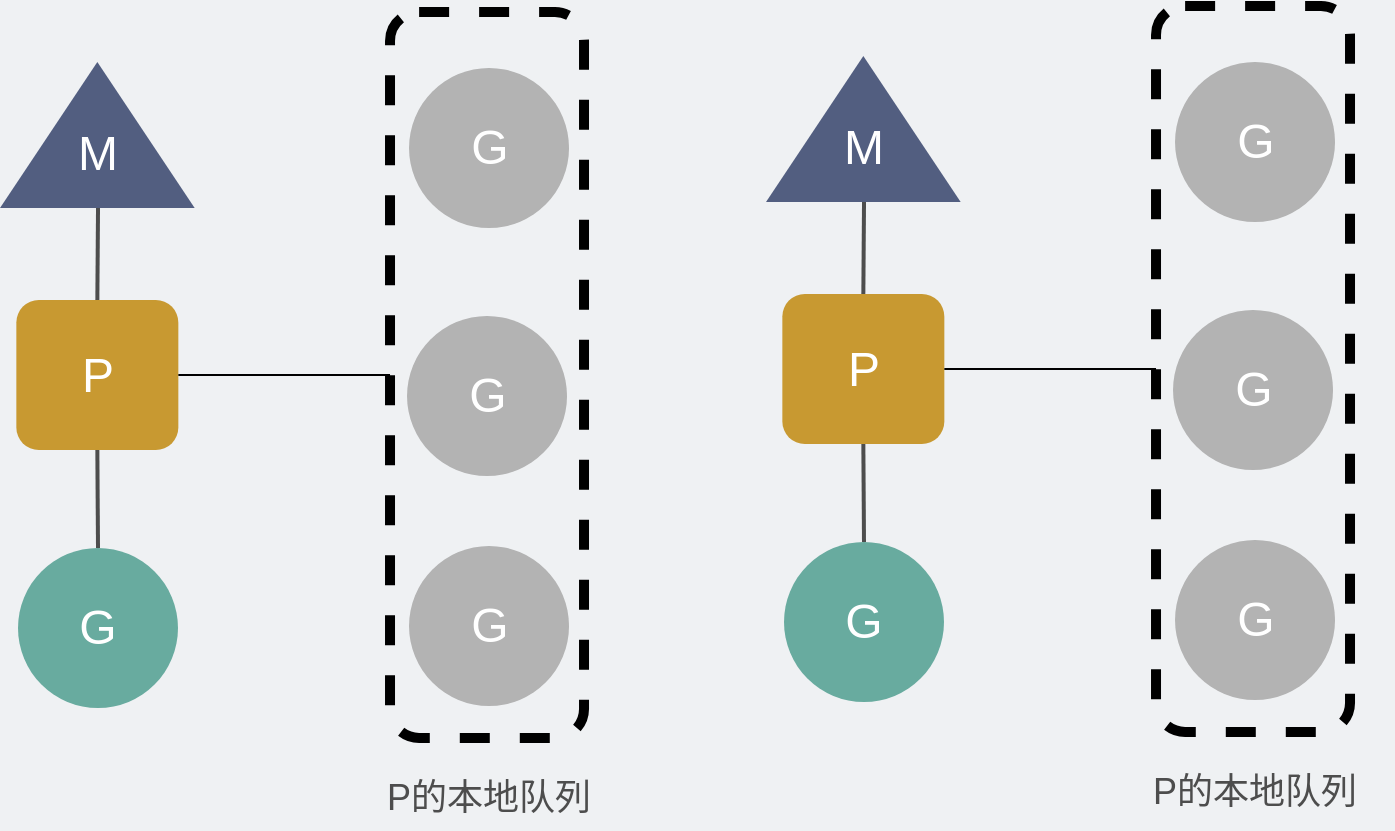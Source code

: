 <mxfile version="24.4.8" type="github">
  <diagram id="3228e29e-7158-1315-38df-8450db1d8a1d" name="Page-1">
    <mxGraphModel dx="1633" dy="1015" grid="0" gridSize="10" guides="1" tooltips="1" connect="1" arrows="1" fold="1" page="1" pageScale="1" pageWidth="900" pageHeight="500" background="#EFF1F3" math="0" shadow="0">
      <root>
        <mxCell id="0" />
        <mxCell id="1" parent="0" />
        <mxCell id="fzVR-iU8v4vnvz3ay1Lp-19" value="" style="rounded=1;whiteSpace=wrap;html=1;fillColor=none;strokeWidth=5;dashed=1;" vertex="1" parent="1">
          <mxGeometry x="297.01" y="51.0" width="97" height="363" as="geometry" />
        </mxCell>
        <mxCell id="fzVR-iU8v4vnvz3ay1Lp-3" value="" style="group" vertex="1" connectable="0" parent="1">
          <mxGeometry x="102.005" y="76.005" width="97.33" height="73" as="geometry" />
        </mxCell>
        <mxCell id="BWqk9ZWbY-ouSCO-_PN_-2" value="" style="triangle;whiteSpace=wrap;html=1;rotation=-90;strokeColor=none;fillColor=#525E80;" parent="fzVR-iU8v4vnvz3ay1Lp-3" vertex="1">
          <mxGeometry x="12.165" y="-12.165" width="73" height="97.33" as="geometry" />
        </mxCell>
        <mxCell id="BWqk9ZWbY-ouSCO-_PN_-3" value="&lt;font style=&quot;font-size: 24px;&quot; color=&quot;#ffffff&quot;&gt;M&lt;/font&gt;" style="text;html=1;align=center;verticalAlign=middle;whiteSpace=wrap;rounded=0;" parent="fzVR-iU8v4vnvz3ay1Lp-3" vertex="1">
          <mxGeometry x="18.665" y="30.835" width="60" height="30" as="geometry" />
        </mxCell>
        <mxCell id="fzVR-iU8v4vnvz3ay1Lp-4" value="" style="group" vertex="1" connectable="0" parent="1">
          <mxGeometry x="111" y="319" width="80" height="80" as="geometry" />
        </mxCell>
        <mxCell id="BWqk9ZWbY-ouSCO-_PN_-4" value="" style="ellipse;whiteSpace=wrap;html=1;aspect=fixed;strokeColor=none;fillColor=#68AB9F;" parent="fzVR-iU8v4vnvz3ay1Lp-4" vertex="1">
          <mxGeometry width="80" height="80" as="geometry" />
        </mxCell>
        <mxCell id="BWqk9ZWbY-ouSCO-_PN_-5" value="&lt;font style=&quot;font-size: 24px;&quot; color=&quot;#ffffff&quot;&gt;G&lt;/font&gt;" style="text;html=1;align=center;verticalAlign=middle;whiteSpace=wrap;rounded=0;" parent="fzVR-iU8v4vnvz3ay1Lp-4" vertex="1">
          <mxGeometry x="10" y="25" width="60" height="30" as="geometry" />
        </mxCell>
        <mxCell id="fzVR-iU8v4vnvz3ay1Lp-5" value="" style="group" vertex="1" connectable="0" parent="1">
          <mxGeometry x="110.17" y="195" width="81" height="75" as="geometry" />
        </mxCell>
        <mxCell id="BWqk9ZWbY-ouSCO-_PN_-8" value="" style="rounded=1;whiteSpace=wrap;html=1;strokeColor=none;fillColor=#C89931;" parent="fzVR-iU8v4vnvz3ay1Lp-5" vertex="1">
          <mxGeometry width="81" height="75" as="geometry" />
        </mxCell>
        <mxCell id="BWqk9ZWbY-ouSCO-_PN_-12" value="&lt;font style=&quot;font-size: 24px;&quot; color=&quot;#ffffff&quot;&gt;P&lt;/font&gt;" style="text;html=1;align=center;verticalAlign=middle;whiteSpace=wrap;rounded=0;" parent="fzVR-iU8v4vnvz3ay1Lp-5" vertex="1">
          <mxGeometry x="10.5" y="22.5" width="60" height="30" as="geometry" />
        </mxCell>
        <mxCell id="fzVR-iU8v4vnvz3ay1Lp-8" style="edgeStyle=none;curved=1;rounded=0;orthogonalLoop=1;jettySize=auto;html=1;exitX=0.5;exitY=1;exitDx=0;exitDy=0;fontSize=12;startSize=8;endSize=8;strokeWidth=2;strokeColor=#4D4D4D;endArrow=none;endFill=0;" edge="1" parent="1" source="BWqk9ZWbY-ouSCO-_PN_-8" target="BWqk9ZWbY-ouSCO-_PN_-4">
          <mxGeometry relative="1" as="geometry" />
        </mxCell>
        <mxCell id="fzVR-iU8v4vnvz3ay1Lp-9" style="edgeStyle=none;curved=1;rounded=0;orthogonalLoop=1;jettySize=auto;html=1;exitX=0.5;exitY=0;exitDx=0;exitDy=0;fontSize=12;startSize=8;endSize=8;strokeWidth=2;strokeColor=#4D4D4D;endArrow=none;endFill=0;" edge="1" parent="1" source="BWqk9ZWbY-ouSCO-_PN_-8">
          <mxGeometry relative="1" as="geometry">
            <mxPoint x="151.01" y="149.01" as="targetPoint" />
          </mxGeometry>
        </mxCell>
        <mxCell id="fzVR-iU8v4vnvz3ay1Lp-13" value="" style="group" vertex="1" connectable="0" parent="1">
          <mxGeometry x="305.51" y="203" width="88.5" height="154" as="geometry" />
        </mxCell>
        <mxCell id="fzVR-iU8v4vnvz3ay1Lp-14" value="" style="ellipse;whiteSpace=wrap;html=1;aspect=fixed;strokeColor=none;fillColor=#B3B3B3;" vertex="1" parent="fzVR-iU8v4vnvz3ay1Lp-13">
          <mxGeometry width="80" height="80" as="geometry" />
        </mxCell>
        <mxCell id="fzVR-iU8v4vnvz3ay1Lp-15" value="&lt;font style=&quot;font-size: 24px;&quot; color=&quot;#ffffff&quot;&gt;G&lt;/font&gt;" style="text;html=1;align=center;verticalAlign=middle;whiteSpace=wrap;rounded=0;container=0;" vertex="1" parent="fzVR-iU8v4vnvz3ay1Lp-13">
          <mxGeometry x="10" y="25" width="60" height="30" as="geometry" />
        </mxCell>
        <mxCell id="fzVR-iU8v4vnvz3ay1Lp-21" style="edgeStyle=none;curved=1;rounded=0;orthogonalLoop=1;jettySize=auto;html=1;exitX=1;exitY=0.5;exitDx=0;exitDy=0;fontSize=12;startSize=8;endSize=8;endArrow=none;endFill=0;" edge="1" parent="1" source="BWqk9ZWbY-ouSCO-_PN_-8" target="fzVR-iU8v4vnvz3ay1Lp-19">
          <mxGeometry relative="1" as="geometry" />
        </mxCell>
        <mxCell id="fzVR-iU8v4vnvz3ay1Lp-22" value="&lt;font color=&quot;#4d4d4d&quot;&gt;&lt;span style=&quot;font-size: 18px;&quot;&gt;P的本地队列&lt;/span&gt;&lt;/font&gt;" style="text;html=1;align=center;verticalAlign=middle;whiteSpace=wrap;rounded=0;" vertex="1" parent="1">
          <mxGeometry x="278.26" y="429.01" width="136.5" height="30" as="geometry" />
        </mxCell>
        <mxCell id="fzVR-iU8v4vnvz3ay1Lp-17" value="" style="ellipse;whiteSpace=wrap;html=1;aspect=fixed;strokeColor=none;fillColor=#B3B3B3;" vertex="1" parent="1">
          <mxGeometry x="306.51" y="318" width="80" height="80" as="geometry" />
        </mxCell>
        <mxCell id="fzVR-iU8v4vnvz3ay1Lp-18" value="&lt;font style=&quot;font-size: 24px;&quot; color=&quot;#ffffff&quot;&gt;G&lt;/font&gt;" style="text;html=1;align=center;verticalAlign=middle;whiteSpace=wrap;rounded=0;" vertex="1" parent="1">
          <mxGeometry x="316.51" y="343" width="60" height="30" as="geometry" />
        </mxCell>
        <mxCell id="fzVR-iU8v4vnvz3ay1Lp-11" value="" style="ellipse;whiteSpace=wrap;html=1;aspect=fixed;strokeColor=none;fillColor=#B3B3B3;" vertex="1" parent="1">
          <mxGeometry x="306.51" y="79.0" width="80" height="80" as="geometry" />
        </mxCell>
        <mxCell id="fzVR-iU8v4vnvz3ay1Lp-12" value="&lt;font style=&quot;font-size: 24px;&quot; color=&quot;#ffffff&quot;&gt;G&lt;/font&gt;" style="text;html=1;align=center;verticalAlign=middle;whiteSpace=wrap;rounded=0;" vertex="1" parent="1">
          <mxGeometry x="316.51" y="104.0" width="60" height="30" as="geometry" />
        </mxCell>
        <mxCell id="fzVR-iU8v4vnvz3ay1Lp-23" value="" style="rounded=1;whiteSpace=wrap;html=1;fillColor=none;strokeWidth=5;dashed=1;" vertex="1" parent="1">
          <mxGeometry x="680.01" y="48.0" width="97" height="363" as="geometry" />
        </mxCell>
        <mxCell id="fzVR-iU8v4vnvz3ay1Lp-24" value="" style="group" vertex="1" connectable="0" parent="1">
          <mxGeometry x="485.005" y="73.005" width="97.33" height="73" as="geometry" />
        </mxCell>
        <mxCell id="fzVR-iU8v4vnvz3ay1Lp-25" value="" style="triangle;whiteSpace=wrap;html=1;rotation=-90;strokeColor=none;fillColor=#525E80;" vertex="1" parent="fzVR-iU8v4vnvz3ay1Lp-24">
          <mxGeometry x="12.165" y="-12.165" width="73" height="97.33" as="geometry" />
        </mxCell>
        <mxCell id="fzVR-iU8v4vnvz3ay1Lp-26" value="&lt;font style=&quot;font-size: 24px;&quot; color=&quot;#ffffff&quot;&gt;M&lt;/font&gt;" style="text;html=1;align=center;verticalAlign=middle;whiteSpace=wrap;rounded=0;" vertex="1" parent="fzVR-iU8v4vnvz3ay1Lp-24">
          <mxGeometry x="18.665" y="30.835" width="60" height="30" as="geometry" />
        </mxCell>
        <mxCell id="fzVR-iU8v4vnvz3ay1Lp-27" value="" style="group" vertex="1" connectable="0" parent="1">
          <mxGeometry x="494" y="316" width="80" height="80" as="geometry" />
        </mxCell>
        <mxCell id="fzVR-iU8v4vnvz3ay1Lp-28" value="" style="ellipse;whiteSpace=wrap;html=1;aspect=fixed;strokeColor=none;fillColor=#68AB9F;" vertex="1" parent="fzVR-iU8v4vnvz3ay1Lp-27">
          <mxGeometry width="80" height="80" as="geometry" />
        </mxCell>
        <mxCell id="fzVR-iU8v4vnvz3ay1Lp-29" value="&lt;font style=&quot;font-size: 24px;&quot; color=&quot;#ffffff&quot;&gt;G&lt;/font&gt;" style="text;html=1;align=center;verticalAlign=middle;whiteSpace=wrap;rounded=0;" vertex="1" parent="fzVR-iU8v4vnvz3ay1Lp-27">
          <mxGeometry x="10" y="25" width="60" height="30" as="geometry" />
        </mxCell>
        <mxCell id="fzVR-iU8v4vnvz3ay1Lp-30" value="" style="group" vertex="1" connectable="0" parent="1">
          <mxGeometry x="493.17" y="192" width="81" height="75" as="geometry" />
        </mxCell>
        <mxCell id="fzVR-iU8v4vnvz3ay1Lp-31" value="" style="rounded=1;whiteSpace=wrap;html=1;strokeColor=none;fillColor=#C89931;" vertex="1" parent="fzVR-iU8v4vnvz3ay1Lp-30">
          <mxGeometry width="81" height="75" as="geometry" />
        </mxCell>
        <mxCell id="fzVR-iU8v4vnvz3ay1Lp-32" value="&lt;font style=&quot;font-size: 24px;&quot; color=&quot;#ffffff&quot;&gt;P&lt;/font&gt;" style="text;html=1;align=center;verticalAlign=middle;whiteSpace=wrap;rounded=0;" vertex="1" parent="fzVR-iU8v4vnvz3ay1Lp-30">
          <mxGeometry x="10.5" y="22.5" width="60" height="30" as="geometry" />
        </mxCell>
        <mxCell id="fzVR-iU8v4vnvz3ay1Lp-33" style="edgeStyle=none;curved=1;rounded=0;orthogonalLoop=1;jettySize=auto;html=1;exitX=0.5;exitY=1;exitDx=0;exitDy=0;fontSize=12;startSize=8;endSize=8;strokeWidth=2;strokeColor=#4D4D4D;endArrow=none;endFill=0;" edge="1" parent="1" source="fzVR-iU8v4vnvz3ay1Lp-31" target="fzVR-iU8v4vnvz3ay1Lp-28">
          <mxGeometry relative="1" as="geometry" />
        </mxCell>
        <mxCell id="fzVR-iU8v4vnvz3ay1Lp-34" style="edgeStyle=none;curved=1;rounded=0;orthogonalLoop=1;jettySize=auto;html=1;exitX=0.5;exitY=0;exitDx=0;exitDy=0;fontSize=12;startSize=8;endSize=8;strokeWidth=2;strokeColor=#4D4D4D;endArrow=none;endFill=0;" edge="1" parent="1" source="fzVR-iU8v4vnvz3ay1Lp-31">
          <mxGeometry relative="1" as="geometry">
            <mxPoint x="534.01" y="146.01" as="targetPoint" />
          </mxGeometry>
        </mxCell>
        <mxCell id="fzVR-iU8v4vnvz3ay1Lp-35" value="" style="group" vertex="1" connectable="0" parent="1">
          <mxGeometry x="688.51" y="200" width="88.5" height="154" as="geometry" />
        </mxCell>
        <mxCell id="fzVR-iU8v4vnvz3ay1Lp-36" value="" style="ellipse;whiteSpace=wrap;html=1;aspect=fixed;strokeColor=none;fillColor=#B3B3B3;" vertex="1" parent="fzVR-iU8v4vnvz3ay1Lp-35">
          <mxGeometry width="80" height="80" as="geometry" />
        </mxCell>
        <mxCell id="fzVR-iU8v4vnvz3ay1Lp-37" value="&lt;font style=&quot;font-size: 24px;&quot; color=&quot;#ffffff&quot;&gt;G&lt;/font&gt;" style="text;html=1;align=center;verticalAlign=middle;whiteSpace=wrap;rounded=0;container=0;" vertex="1" parent="fzVR-iU8v4vnvz3ay1Lp-35">
          <mxGeometry x="10" y="25" width="60" height="30" as="geometry" />
        </mxCell>
        <mxCell id="fzVR-iU8v4vnvz3ay1Lp-38" style="edgeStyle=none;curved=1;rounded=0;orthogonalLoop=1;jettySize=auto;html=1;exitX=1;exitY=0.5;exitDx=0;exitDy=0;fontSize=12;startSize=8;endSize=8;endArrow=none;endFill=0;" edge="1" parent="1" source="fzVR-iU8v4vnvz3ay1Lp-31" target="fzVR-iU8v4vnvz3ay1Lp-23">
          <mxGeometry relative="1" as="geometry" />
        </mxCell>
        <mxCell id="fzVR-iU8v4vnvz3ay1Lp-39" value="&lt;font color=&quot;#4d4d4d&quot;&gt;&lt;span style=&quot;font-size: 18px;&quot;&gt;P的本地队列&lt;/span&gt;&lt;/font&gt;" style="text;html=1;align=center;verticalAlign=middle;whiteSpace=wrap;rounded=0;" vertex="1" parent="1">
          <mxGeometry x="661.26" y="426.01" width="136.5" height="30" as="geometry" />
        </mxCell>
        <mxCell id="fzVR-iU8v4vnvz3ay1Lp-40" value="" style="ellipse;whiteSpace=wrap;html=1;aspect=fixed;strokeColor=none;fillColor=#B3B3B3;" vertex="1" parent="1">
          <mxGeometry x="689.51" y="315" width="80" height="80" as="geometry" />
        </mxCell>
        <mxCell id="fzVR-iU8v4vnvz3ay1Lp-41" value="&lt;font style=&quot;font-size: 24px;&quot; color=&quot;#ffffff&quot;&gt;G&lt;/font&gt;" style="text;html=1;align=center;verticalAlign=middle;whiteSpace=wrap;rounded=0;" vertex="1" parent="1">
          <mxGeometry x="699.51" y="340" width="60" height="30" as="geometry" />
        </mxCell>
        <mxCell id="fzVR-iU8v4vnvz3ay1Lp-42" value="" style="ellipse;whiteSpace=wrap;html=1;aspect=fixed;strokeColor=none;fillColor=#B3B3B3;" vertex="1" parent="1">
          <mxGeometry x="689.51" y="76.0" width="80" height="80" as="geometry" />
        </mxCell>
        <mxCell id="fzVR-iU8v4vnvz3ay1Lp-43" value="&lt;font style=&quot;font-size: 24px;&quot; color=&quot;#ffffff&quot;&gt;G&lt;/font&gt;" style="text;html=1;align=center;verticalAlign=middle;whiteSpace=wrap;rounded=0;" vertex="1" parent="1">
          <mxGeometry x="699.51" y="101.0" width="60" height="30" as="geometry" />
        </mxCell>
      </root>
    </mxGraphModel>
  </diagram>
</mxfile>
